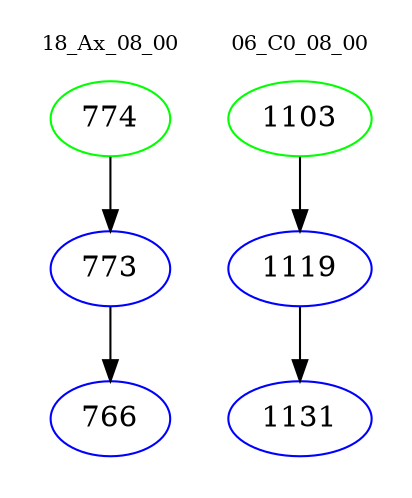 digraph{
subgraph cluster_0 {
color = white
label = "18_Ax_08_00";
fontsize=10;
T0_774 [label="774", color="green"]
T0_774 -> T0_773 [color="black"]
T0_773 [label="773", color="blue"]
T0_773 -> T0_766 [color="black"]
T0_766 [label="766", color="blue"]
}
subgraph cluster_1 {
color = white
label = "06_C0_08_00";
fontsize=10;
T1_1103 [label="1103", color="green"]
T1_1103 -> T1_1119 [color="black"]
T1_1119 [label="1119", color="blue"]
T1_1119 -> T1_1131 [color="black"]
T1_1131 [label="1131", color="blue"]
}
}
